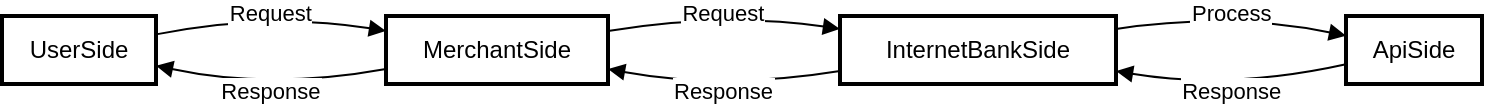 <mxfile version="24.5.4" type="github">
  <diagram name="Page-1" id="-v4gzxzuZHU6TR4zUAdw">
    <mxGraphModel>
      <root>
        <mxCell id="0" />
        <mxCell id="1" parent="0" />
        <mxCell id="2" value="UserSide" style="whiteSpace=wrap;strokeWidth=2;" vertex="1" parent="1">
          <mxGeometry y="12" width="77" height="34" as="geometry" />
        </mxCell>
        <mxCell id="3" value="MerchantSide" style="whiteSpace=wrap;strokeWidth=2;" vertex="1" parent="1">
          <mxGeometry x="192" y="12" width="111" height="34" as="geometry" />
        </mxCell>
        <mxCell id="4" value="InternetBankSide" style="whiteSpace=wrap;strokeWidth=2;" vertex="1" parent="1">
          <mxGeometry x="419" y="12" width="138" height="34" as="geometry" />
        </mxCell>
        <mxCell id="5" value="ApiSide" style="whiteSpace=wrap;strokeWidth=2;" vertex="1" parent="1">
          <mxGeometry x="672" y="12" width="68" height="34" as="geometry" />
        </mxCell>
        <mxCell id="6" value="Request" style="curved=1;startArrow=none;endArrow=block;exitX=1;exitY=0.27;entryX=0;entryY=0.22;" edge="1" parent="1" source="2" target="3">
          <mxGeometry relative="1" as="geometry">
            <Array as="points">
              <mxPoint x="134" y="10" />
            </Array>
          </mxGeometry>
        </mxCell>
        <mxCell id="7" value="Request" style="curved=1;startArrow=none;endArrow=block;exitX=1;exitY=0.22;entryX=0;entryY=0.19;" edge="1" parent="1" source="3" target="4">
          <mxGeometry relative="1" as="geometry">
            <Array as="points">
              <mxPoint x="361" y="10" />
            </Array>
          </mxGeometry>
        </mxCell>
        <mxCell id="8" value="Process" style="curved=1;startArrow=none;endArrow=block;exitX=1;exitY=0.19;entryX=0;entryY=0.29;" edge="1" parent="1" source="4" target="5">
          <mxGeometry relative="1" as="geometry">
            <Array as="points">
              <mxPoint x="614" y="10" />
            </Array>
          </mxGeometry>
        </mxCell>
        <mxCell id="9" value="Response" style="curved=1;startArrow=none;endArrow=block;exitX=0;exitY=0.71;entryX=1;entryY=0.81;" edge="1" parent="1" source="5" target="4">
          <mxGeometry relative="1" as="geometry">
            <Array as="points">
              <mxPoint x="614" y="49" />
            </Array>
          </mxGeometry>
        </mxCell>
        <mxCell id="10" value="Response" style="curved=1;startArrow=none;endArrow=block;exitX=0;exitY=0.81;entryX=1;entryY=0.78;" edge="1" parent="1" source="4" target="3">
          <mxGeometry relative="1" as="geometry">
            <Array as="points">
              <mxPoint x="361" y="49" />
            </Array>
          </mxGeometry>
        </mxCell>
        <mxCell id="11" value="Response" style="curved=1;startArrow=none;endArrow=block;exitX=0;exitY=0.78;entryX=1;entryY=0.73;" edge="1" parent="1" source="3" target="2">
          <mxGeometry relative="1" as="geometry">
            <Array as="points">
              <mxPoint x="134" y="49" />
            </Array>
          </mxGeometry>
        </mxCell>
      </root>
    </mxGraphModel>
  </diagram>
</mxfile>
